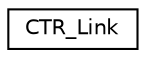 digraph G
{
  edge [fontname="Helvetica",fontsize="10",labelfontname="Helvetica",labelfontsize="10"];
  node [fontname="Helvetica",fontsize="10",shape=record];
  rankdir=LR;
  Node1 [label="CTR_Link",height=0.2,width=0.4,color="black", fillcolor="white", style="filled",URL="$d0/d0b/classCTR__Link.html"];
}
